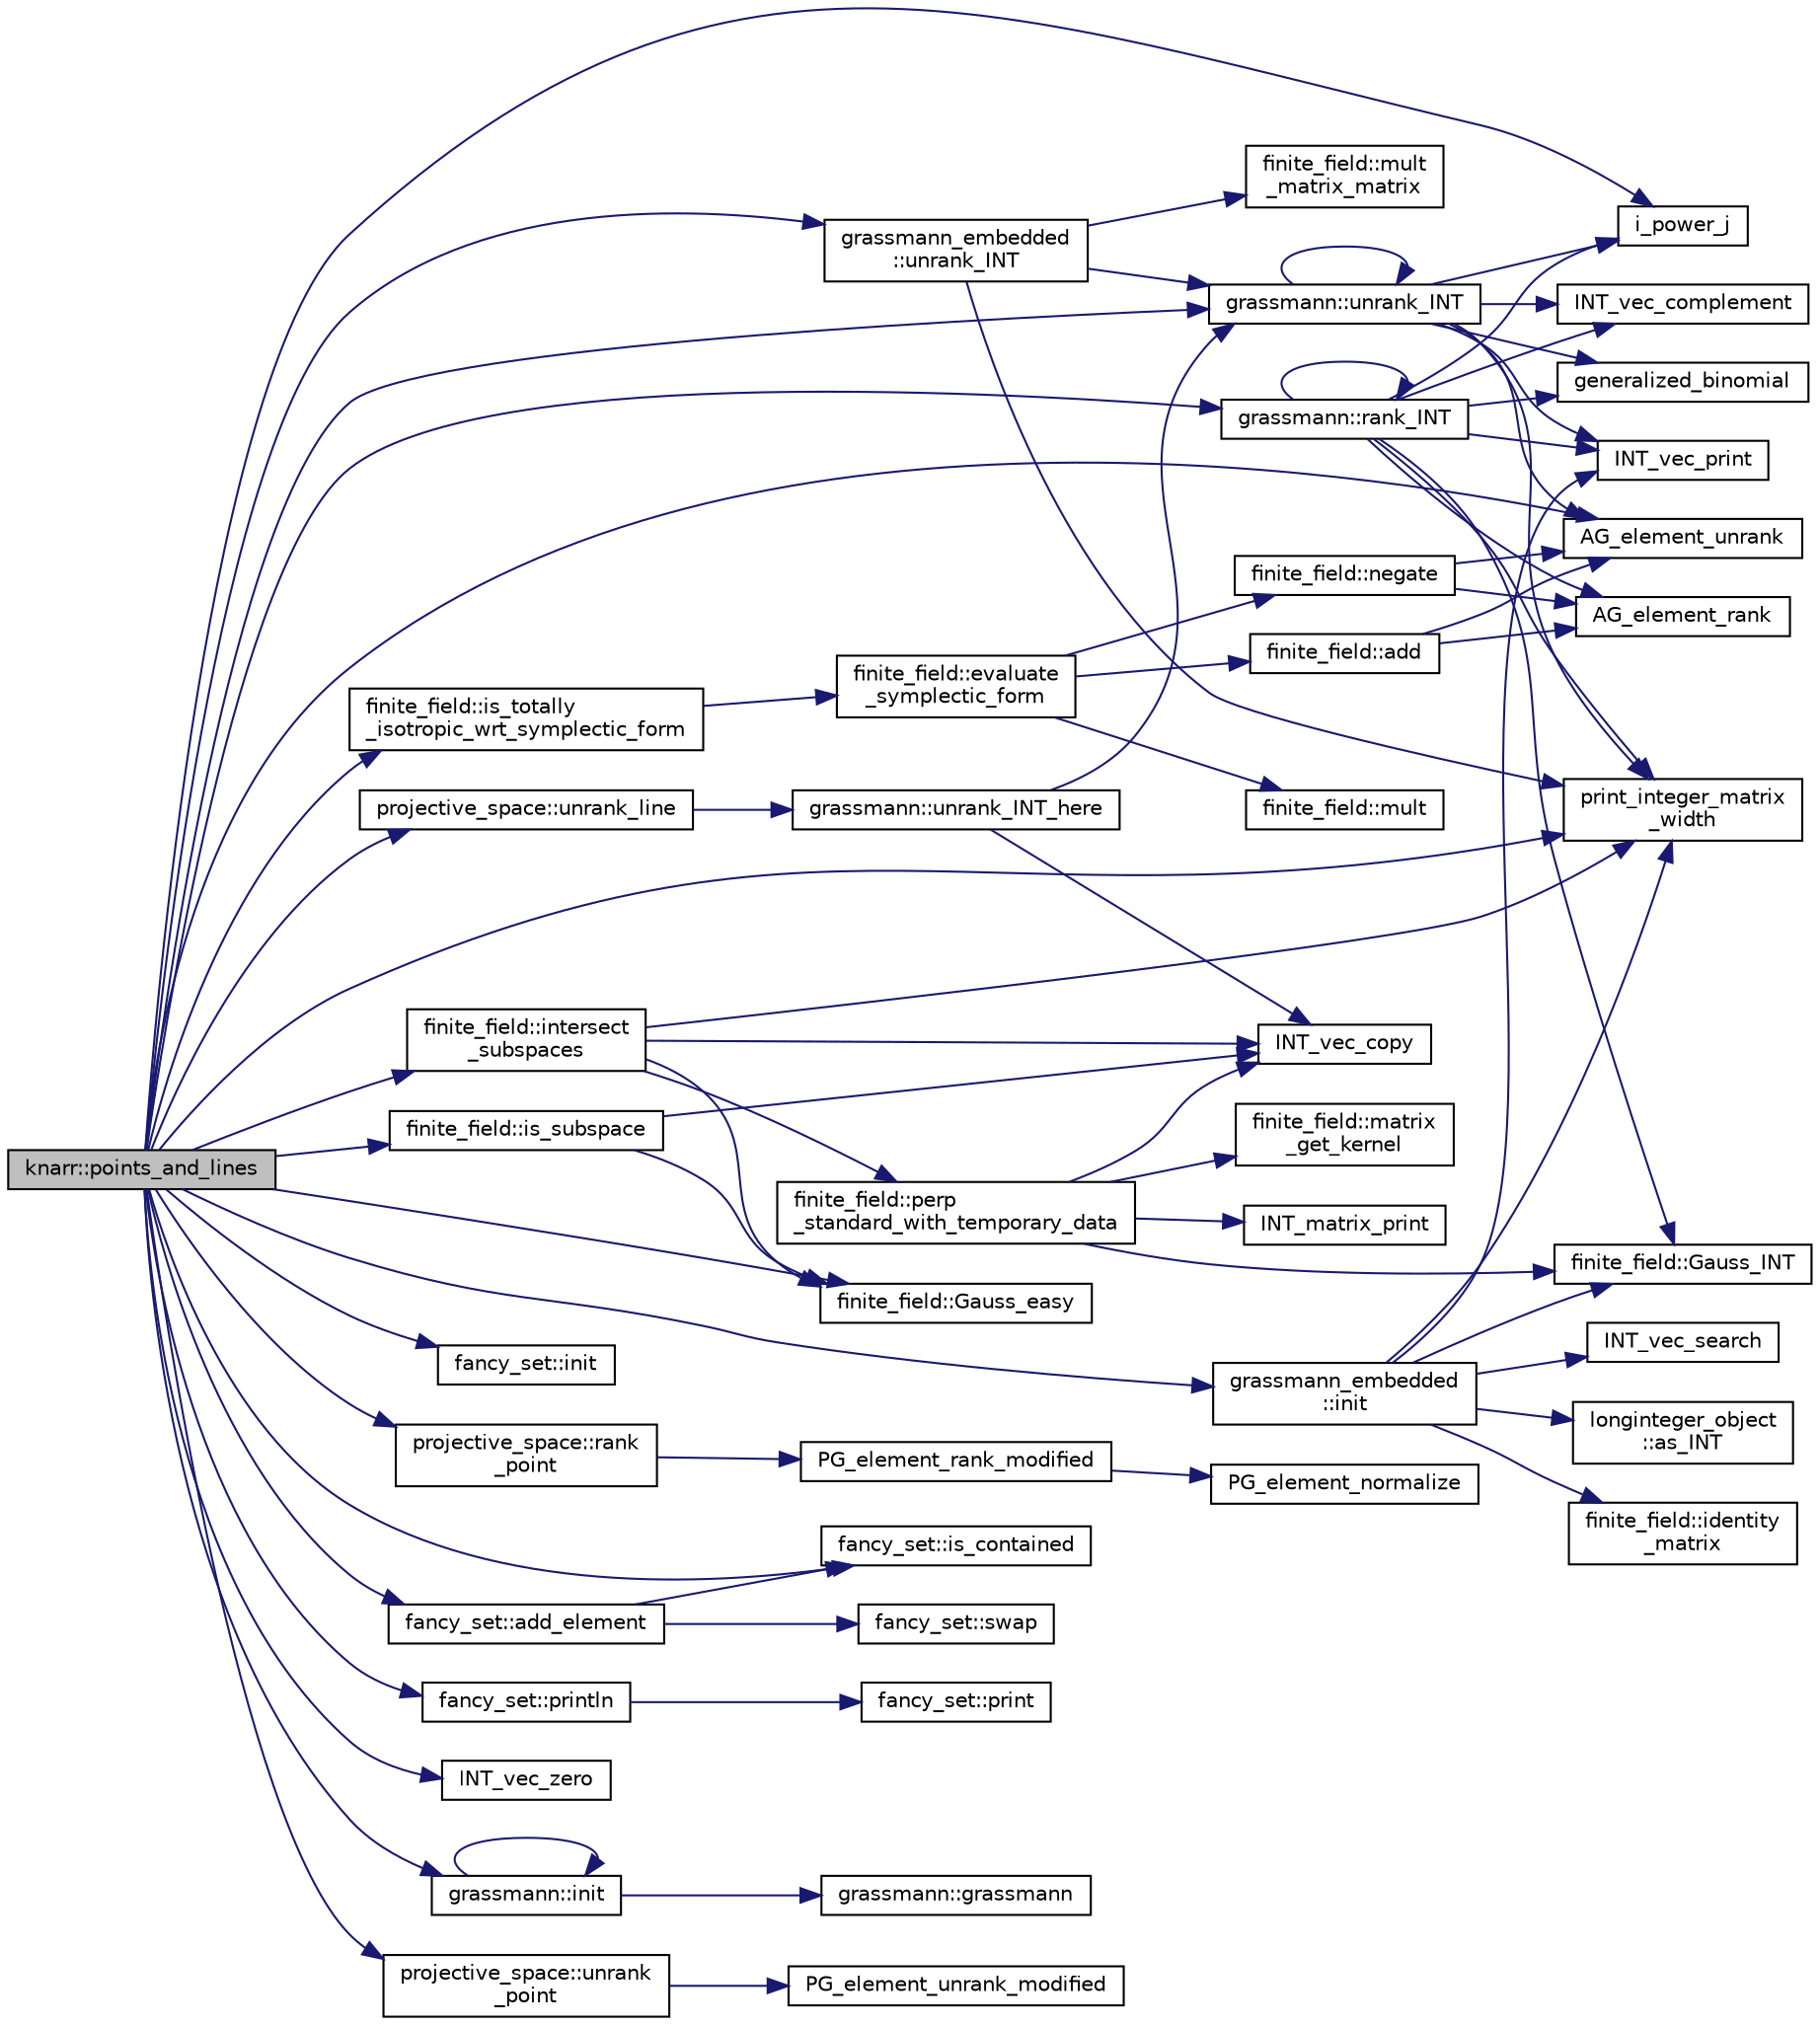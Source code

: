 digraph "knarr::points_and_lines"
{
  edge [fontname="Helvetica",fontsize="10",labelfontname="Helvetica",labelfontsize="10"];
  node [fontname="Helvetica",fontsize="10",shape=record];
  rankdir="LR";
  Node195 [label="knarr::points_and_lines",height=0.2,width=0.4,color="black", fillcolor="grey75", style="filled", fontcolor="black"];
  Node195 -> Node196 [color="midnightblue",fontsize="10",style="solid",fontname="Helvetica"];
  Node196 [label="i_power_j",height=0.2,width=0.4,color="black", fillcolor="white", style="filled",URL="$de/dc5/algebra__and__number__theory_8h.html#a39b321523e8957d701618bb5cac542b5"];
  Node195 -> Node197 [color="midnightblue",fontsize="10",style="solid",fontname="Helvetica"];
  Node197 [label="fancy_set::init",height=0.2,width=0.4,color="black", fillcolor="white", style="filled",URL="$d5/da4/classfancy__set.html#af3ef2500d80ad02c08887b352bc49fb8"];
  Node195 -> Node198 [color="midnightblue",fontsize="10",style="solid",fontname="Helvetica"];
  Node198 [label="AG_element_unrank",height=0.2,width=0.4,color="black", fillcolor="white", style="filled",URL="$d4/d67/geometry_8h.html#a4a33b86c87b2879b97cfa1327abe2885"];
  Node195 -> Node199 [color="midnightblue",fontsize="10",style="solid",fontname="Helvetica"];
  Node199 [label="projective_space::rank\l_point",height=0.2,width=0.4,color="black", fillcolor="white", style="filled",URL="$d2/d17/classprojective__space.html#ae99e357b4a0ada3d5dcd07e13e65326a"];
  Node199 -> Node200 [color="midnightblue",fontsize="10",style="solid",fontname="Helvetica"];
  Node200 [label="PG_element_rank_modified",height=0.2,width=0.4,color="black", fillcolor="white", style="filled",URL="$d4/d67/geometry_8h.html#a9cd1a8bf5b88a038e33862f6c2c3dd36"];
  Node200 -> Node201 [color="midnightblue",fontsize="10",style="solid",fontname="Helvetica"];
  Node201 [label="PG_element_normalize",height=0.2,width=0.4,color="black", fillcolor="white", style="filled",URL="$df/de4/projective_8_c.html#a5a4c3c1158bad6bab0d786c616bd0996"];
  Node195 -> Node202 [color="midnightblue",fontsize="10",style="solid",fontname="Helvetica"];
  Node202 [label="fancy_set::add_element",height=0.2,width=0.4,color="black", fillcolor="white", style="filled",URL="$d5/da4/classfancy__set.html#ab3f7e0bf35d0c312db44973eaad5b085"];
  Node202 -> Node203 [color="midnightblue",fontsize="10",style="solid",fontname="Helvetica"];
  Node203 [label="fancy_set::is_contained",height=0.2,width=0.4,color="black", fillcolor="white", style="filled",URL="$d5/da4/classfancy__set.html#a629c5fdb14e3ad606632bb3d88013851"];
  Node202 -> Node204 [color="midnightblue",fontsize="10",style="solid",fontname="Helvetica"];
  Node204 [label="fancy_set::swap",height=0.2,width=0.4,color="black", fillcolor="white", style="filled",URL="$d5/da4/classfancy__set.html#abf9e1b0592f017be71ca410371b04754"];
  Node195 -> Node205 [color="midnightblue",fontsize="10",style="solid",fontname="Helvetica"];
  Node205 [label="fancy_set::println",height=0.2,width=0.4,color="black", fillcolor="white", style="filled",URL="$d5/da4/classfancy__set.html#a932ecf579a3a2ab3c09a394b48cd77b9"];
  Node205 -> Node206 [color="midnightblue",fontsize="10",style="solid",fontname="Helvetica"];
  Node206 [label="fancy_set::print",height=0.2,width=0.4,color="black", fillcolor="white", style="filled",URL="$d5/da4/classfancy__set.html#a0dafc0f3a78be4bc77873beafd773387"];
  Node195 -> Node207 [color="midnightblue",fontsize="10",style="solid",fontname="Helvetica"];
  Node207 [label="projective_space::unrank_line",height=0.2,width=0.4,color="black", fillcolor="white", style="filled",URL="$d2/d17/classprojective__space.html#abdc61b40bc8adc18628e1d3a1755dcae"];
  Node207 -> Node208 [color="midnightblue",fontsize="10",style="solid",fontname="Helvetica"];
  Node208 [label="grassmann::unrank_INT_here",height=0.2,width=0.4,color="black", fillcolor="white", style="filled",URL="$df/d02/classgrassmann.html#aa51bb30ed0feb7ad87d500b76e0b3cbe"];
  Node208 -> Node209 [color="midnightblue",fontsize="10",style="solid",fontname="Helvetica"];
  Node209 [label="grassmann::unrank_INT",height=0.2,width=0.4,color="black", fillcolor="white", style="filled",URL="$df/d02/classgrassmann.html#a32079405b95a6da2ba1420567d762d64"];
  Node209 -> Node210 [color="midnightblue",fontsize="10",style="solid",fontname="Helvetica"];
  Node210 [label="generalized_binomial",height=0.2,width=0.4,color="black", fillcolor="white", style="filled",URL="$d2/d7c/combinatorics_8_c.html#a24762dc22e45175d18ec1ec1d2556ae8"];
  Node209 -> Node196 [color="midnightblue",fontsize="10",style="solid",fontname="Helvetica"];
  Node209 -> Node198 [color="midnightblue",fontsize="10",style="solid",fontname="Helvetica"];
  Node209 -> Node211 [color="midnightblue",fontsize="10",style="solid",fontname="Helvetica"];
  Node211 [label="INT_vec_print",height=0.2,width=0.4,color="black", fillcolor="white", style="filled",URL="$df/dbf/sajeeb_8_c.html#a79a5901af0b47dd0d694109543c027fe"];
  Node209 -> Node209 [color="midnightblue",fontsize="10",style="solid",fontname="Helvetica"];
  Node209 -> Node212 [color="midnightblue",fontsize="10",style="solid",fontname="Helvetica"];
  Node212 [label="INT_vec_complement",height=0.2,width=0.4,color="black", fillcolor="white", style="filled",URL="$d5/db4/io__and__os_8h.html#a2a0a724647575fcd3090c763985eb81a"];
  Node209 -> Node213 [color="midnightblue",fontsize="10",style="solid",fontname="Helvetica"];
  Node213 [label="print_integer_matrix\l_width",height=0.2,width=0.4,color="black", fillcolor="white", style="filled",URL="$d5/db4/io__and__os_8h.html#aa78f3e73fc2179251bd15adbcc31573f"];
  Node208 -> Node214 [color="midnightblue",fontsize="10",style="solid",fontname="Helvetica"];
  Node214 [label="INT_vec_copy",height=0.2,width=0.4,color="black", fillcolor="white", style="filled",URL="$df/dbf/sajeeb_8_c.html#ac2d875e27e009af6ec04d17254d11075"];
  Node195 -> Node213 [color="midnightblue",fontsize="10",style="solid",fontname="Helvetica"];
  Node195 -> Node215 [color="midnightblue",fontsize="10",style="solid",fontname="Helvetica"];
  Node215 [label="INT_vec_zero",height=0.2,width=0.4,color="black", fillcolor="white", style="filled",URL="$df/dbf/sajeeb_8_c.html#aa8c9c7977203577026080f546fe4980f"];
  Node195 -> Node216 [color="midnightblue",fontsize="10",style="solid",fontname="Helvetica"];
  Node216 [label="grassmann::rank_INT",height=0.2,width=0.4,color="black", fillcolor="white", style="filled",URL="$df/d02/classgrassmann.html#a1fa95ce7ecebd48b04c7a0dc75491184"];
  Node216 -> Node213 [color="midnightblue",fontsize="10",style="solid",fontname="Helvetica"];
  Node216 -> Node217 [color="midnightblue",fontsize="10",style="solid",fontname="Helvetica"];
  Node217 [label="finite_field::Gauss_INT",height=0.2,width=0.4,color="black", fillcolor="white", style="filled",URL="$df/d5a/classfinite__field.html#adb676d2e80341b53751326e3a58beb11"];
  Node216 -> Node211 [color="midnightblue",fontsize="10",style="solid",fontname="Helvetica"];
  Node216 -> Node212 [color="midnightblue",fontsize="10",style="solid",fontname="Helvetica"];
  Node216 -> Node196 [color="midnightblue",fontsize="10",style="solid",fontname="Helvetica"];
  Node216 -> Node210 [color="midnightblue",fontsize="10",style="solid",fontname="Helvetica"];
  Node216 -> Node216 [color="midnightblue",fontsize="10",style="solid",fontname="Helvetica"];
  Node216 -> Node218 [color="midnightblue",fontsize="10",style="solid",fontname="Helvetica"];
  Node218 [label="AG_element_rank",height=0.2,width=0.4,color="black", fillcolor="white", style="filled",URL="$d4/d67/geometry_8h.html#ab2ac908d07dd8038fd996e26bdc75c17"];
  Node195 -> Node219 [color="midnightblue",fontsize="10",style="solid",fontname="Helvetica"];
  Node219 [label="grassmann::init",height=0.2,width=0.4,color="black", fillcolor="white", style="filled",URL="$df/d02/classgrassmann.html#a2e8cf7b9f203254493d7c2607c17d498"];
  Node219 -> Node220 [color="midnightblue",fontsize="10",style="solid",fontname="Helvetica"];
  Node220 [label="grassmann::grassmann",height=0.2,width=0.4,color="black", fillcolor="white", style="filled",URL="$df/d02/classgrassmann.html#a252a85d3b74eb4fbd5771f4152a5f272"];
  Node219 -> Node219 [color="midnightblue",fontsize="10",style="solid",fontname="Helvetica"];
  Node195 -> Node221 [color="midnightblue",fontsize="10",style="solid",fontname="Helvetica"];
  Node221 [label="grassmann_embedded\l::init",height=0.2,width=0.4,color="black", fillcolor="white", style="filled",URL="$d4/dda/classgrassmann__embedded.html#a4cc2970a357bace5b18479def170019b"];
  Node221 -> Node222 [color="midnightblue",fontsize="10",style="solid",fontname="Helvetica"];
  Node222 [label="finite_field::identity\l_matrix",height=0.2,width=0.4,color="black", fillcolor="white", style="filled",URL="$df/d5a/classfinite__field.html#a4688997f80b8721560bccec986c23413"];
  Node221 -> Node213 [color="midnightblue",fontsize="10",style="solid",fontname="Helvetica"];
  Node221 -> Node217 [color="midnightblue",fontsize="10",style="solid",fontname="Helvetica"];
  Node221 -> Node211 [color="midnightblue",fontsize="10",style="solid",fontname="Helvetica"];
  Node221 -> Node223 [color="midnightblue",fontsize="10",style="solid",fontname="Helvetica"];
  Node223 [label="INT_vec_search",height=0.2,width=0.4,color="black", fillcolor="white", style="filled",URL="$d5/de2/foundations_2data__structures_2data__structures_8h.html#ad103ef2316a1f671bdb68fd9cd9ba945"];
  Node221 -> Node224 [color="midnightblue",fontsize="10",style="solid",fontname="Helvetica"];
  Node224 [label="longinteger_object\l::as_INT",height=0.2,width=0.4,color="black", fillcolor="white", style="filled",URL="$dd/d7e/classlonginteger__object.html#afb992d4679a6741acc63c8bcba27971e"];
  Node195 -> Node225 [color="midnightblue",fontsize="10",style="solid",fontname="Helvetica"];
  Node225 [label="grassmann_embedded\l::unrank_INT",height=0.2,width=0.4,color="black", fillcolor="white", style="filled",URL="$d4/dda/classgrassmann__embedded.html#a5e9b8701fd62efb2d4e3ad9174a3c0b4"];
  Node225 -> Node209 [color="midnightblue",fontsize="10",style="solid",fontname="Helvetica"];
  Node225 -> Node213 [color="midnightblue",fontsize="10",style="solid",fontname="Helvetica"];
  Node225 -> Node226 [color="midnightblue",fontsize="10",style="solid",fontname="Helvetica"];
  Node226 [label="finite_field::mult\l_matrix_matrix",height=0.2,width=0.4,color="black", fillcolor="white", style="filled",URL="$df/d5a/classfinite__field.html#a5e28706b815838d0ec34de1fa74bc3c4"];
  Node195 -> Node227 [color="midnightblue",fontsize="10",style="solid",fontname="Helvetica"];
  Node227 [label="finite_field::Gauss_easy",height=0.2,width=0.4,color="black", fillcolor="white", style="filled",URL="$df/d5a/classfinite__field.html#a32761bf6c4a41f24b7193352127db8e7"];
  Node195 -> Node209 [color="midnightblue",fontsize="10",style="solid",fontname="Helvetica"];
  Node195 -> Node228 [color="midnightblue",fontsize="10",style="solid",fontname="Helvetica"];
  Node228 [label="finite_field::is_totally\l_isotropic_wrt_symplectic_form",height=0.2,width=0.4,color="black", fillcolor="white", style="filled",URL="$df/d5a/classfinite__field.html#ab244654b491c21f56b9b83a8be559dc3"];
  Node228 -> Node229 [color="midnightblue",fontsize="10",style="solid",fontname="Helvetica"];
  Node229 [label="finite_field::evaluate\l_symplectic_form",height=0.2,width=0.4,color="black", fillcolor="white", style="filled",URL="$df/d5a/classfinite__field.html#a7c9ab3dab0442ce9dbb65e955ef267ad"];
  Node229 -> Node230 [color="midnightblue",fontsize="10",style="solid",fontname="Helvetica"];
  Node230 [label="finite_field::add",height=0.2,width=0.4,color="black", fillcolor="white", style="filled",URL="$df/d5a/classfinite__field.html#a8f12328a27500f3c7be0c849ebbc9d14"];
  Node230 -> Node198 [color="midnightblue",fontsize="10",style="solid",fontname="Helvetica"];
  Node230 -> Node218 [color="midnightblue",fontsize="10",style="solid",fontname="Helvetica"];
  Node229 -> Node231 [color="midnightblue",fontsize="10",style="solid",fontname="Helvetica"];
  Node231 [label="finite_field::mult",height=0.2,width=0.4,color="black", fillcolor="white", style="filled",URL="$df/d5a/classfinite__field.html#a24fb5917aa6d4d656fd855b7f44a13b0"];
  Node229 -> Node232 [color="midnightblue",fontsize="10",style="solid",fontname="Helvetica"];
  Node232 [label="finite_field::negate",height=0.2,width=0.4,color="black", fillcolor="white", style="filled",URL="$df/d5a/classfinite__field.html#aa9d798298f25d4a9262b5bc5f1733e31"];
  Node232 -> Node198 [color="midnightblue",fontsize="10",style="solid",fontname="Helvetica"];
  Node232 -> Node218 [color="midnightblue",fontsize="10",style="solid",fontname="Helvetica"];
  Node195 -> Node233 [color="midnightblue",fontsize="10",style="solid",fontname="Helvetica"];
  Node233 [label="projective_space::unrank\l_point",height=0.2,width=0.4,color="black", fillcolor="white", style="filled",URL="$d2/d17/classprojective__space.html#a3cb7917af4c5f1590b660d4bf907e0fa"];
  Node233 -> Node234 [color="midnightblue",fontsize="10",style="solid",fontname="Helvetica"];
  Node234 [label="PG_element_unrank_modified",height=0.2,width=0.4,color="black", fillcolor="white", style="filled",URL="$d4/d67/geometry_8h.html#a83ae9b605d496f6a90345303f6efae64"];
  Node195 -> Node235 [color="midnightblue",fontsize="10",style="solid",fontname="Helvetica"];
  Node235 [label="finite_field::is_subspace",height=0.2,width=0.4,color="black", fillcolor="white", style="filled",URL="$df/d5a/classfinite__field.html#a7cc3be6742b97e3af2a33007ac62bc5f"];
  Node235 -> Node214 [color="midnightblue",fontsize="10",style="solid",fontname="Helvetica"];
  Node235 -> Node227 [color="midnightblue",fontsize="10",style="solid",fontname="Helvetica"];
  Node195 -> Node236 [color="midnightblue",fontsize="10",style="solid",fontname="Helvetica"];
  Node236 [label="finite_field::intersect\l_subspaces",height=0.2,width=0.4,color="black", fillcolor="white", style="filled",URL="$df/d5a/classfinite__field.html#af887ed38de1b121a4260e828d069aa3e"];
  Node236 -> Node214 [color="midnightblue",fontsize="10",style="solid",fontname="Helvetica"];
  Node236 -> Node213 [color="midnightblue",fontsize="10",style="solid",fontname="Helvetica"];
  Node236 -> Node237 [color="midnightblue",fontsize="10",style="solid",fontname="Helvetica"];
  Node237 [label="finite_field::perp\l_standard_with_temporary_data",height=0.2,width=0.4,color="black", fillcolor="white", style="filled",URL="$df/d5a/classfinite__field.html#aae3cca9b5f19ae969a9c5349d14f41c0"];
  Node237 -> Node214 [color="midnightblue",fontsize="10",style="solid",fontname="Helvetica"];
  Node237 -> Node238 [color="midnightblue",fontsize="10",style="solid",fontname="Helvetica"];
  Node238 [label="INT_matrix_print",height=0.2,width=0.4,color="black", fillcolor="white", style="filled",URL="$d5/db4/io__and__os_8h.html#afd4180a24bef3a2b584668a4eaf607ff"];
  Node237 -> Node217 [color="midnightblue",fontsize="10",style="solid",fontname="Helvetica"];
  Node237 -> Node239 [color="midnightblue",fontsize="10",style="solid",fontname="Helvetica"];
  Node239 [label="finite_field::matrix\l_get_kernel",height=0.2,width=0.4,color="black", fillcolor="white", style="filled",URL="$df/d5a/classfinite__field.html#ac45780a927cee936df13d04d30d2d248"];
  Node236 -> Node227 [color="midnightblue",fontsize="10",style="solid",fontname="Helvetica"];
  Node195 -> Node203 [color="midnightblue",fontsize="10",style="solid",fontname="Helvetica"];
}
